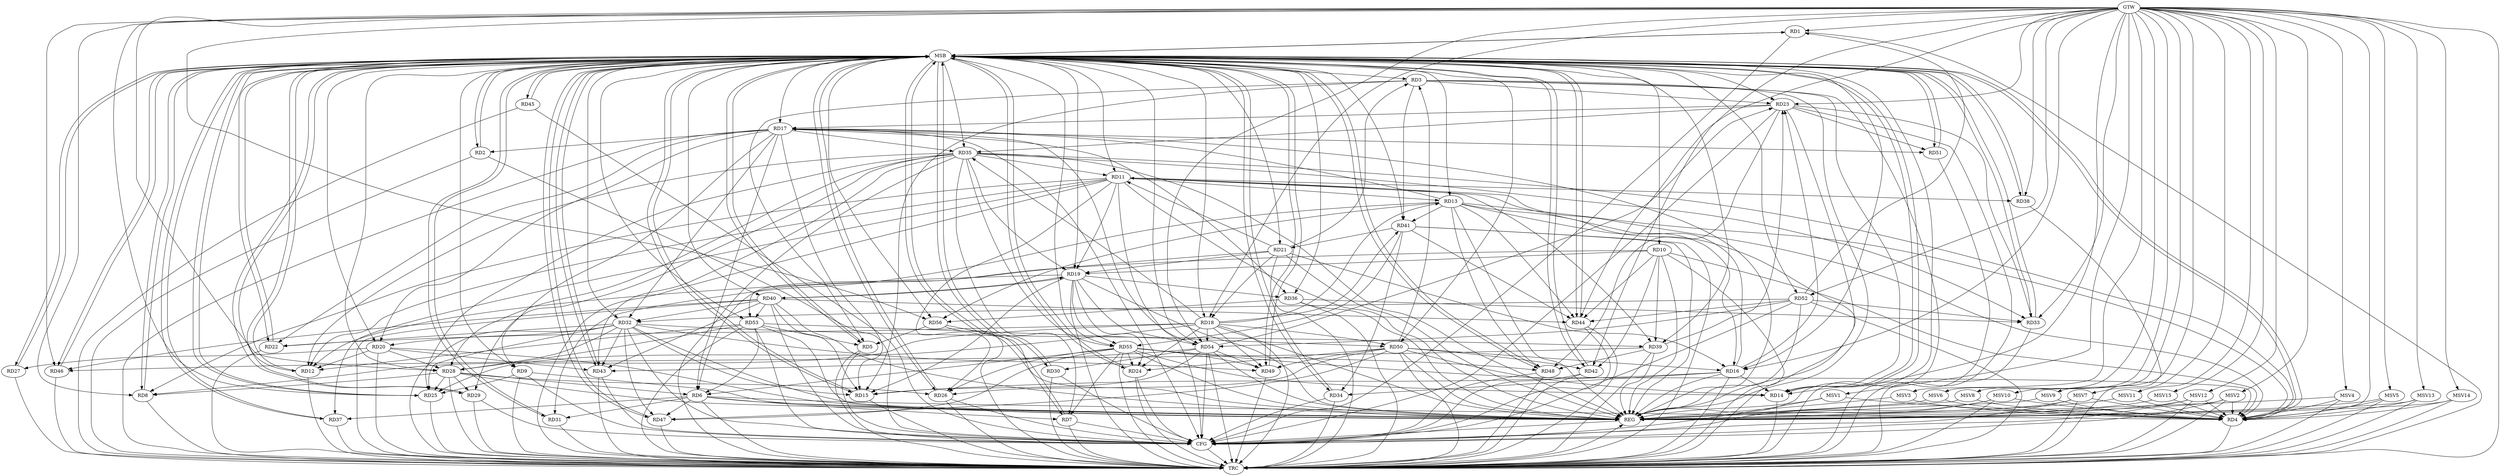 strict digraph G {
  RD1 [ label="RD1" ];
  RD2 [ label="RD2" ];
  RD3 [ label="RD3" ];
  RD4 [ label="RD4" ];
  RD5 [ label="RD5" ];
  RD6 [ label="RD6" ];
  RD7 [ label="RD7" ];
  RD8 [ label="RD8" ];
  RD9 [ label="RD9" ];
  RD10 [ label="RD10" ];
  RD11 [ label="RD11" ];
  RD12 [ label="RD12" ];
  RD13 [ label="RD13" ];
  RD14 [ label="RD14" ];
  RD15 [ label="RD15" ];
  RD16 [ label="RD16" ];
  RD17 [ label="RD17" ];
  RD18 [ label="RD18" ];
  RD19 [ label="RD19" ];
  RD20 [ label="RD20" ];
  RD21 [ label="RD21" ];
  RD22 [ label="RD22" ];
  RD23 [ label="RD23" ];
  RD24 [ label="RD24" ];
  RD25 [ label="RD25" ];
  RD26 [ label="RD26" ];
  RD27 [ label="RD27" ];
  RD28 [ label="RD28" ];
  RD29 [ label="RD29" ];
  RD30 [ label="RD30" ];
  RD31 [ label="RD31" ];
  RD32 [ label="RD32" ];
  RD33 [ label="RD33" ];
  RD34 [ label="RD34" ];
  RD35 [ label="RD35" ];
  RD36 [ label="RD36" ];
  RD37 [ label="RD37" ];
  RD38 [ label="RD38" ];
  RD39 [ label="RD39" ];
  RD40 [ label="RD40" ];
  RD41 [ label="RD41" ];
  RD42 [ label="RD42" ];
  RD43 [ label="RD43" ];
  RD44 [ label="RD44" ];
  RD45 [ label="RD45" ];
  RD46 [ label="RD46" ];
  RD47 [ label="RD47" ];
  RD48 [ label="RD48" ];
  RD49 [ label="RD49" ];
  RD50 [ label="RD50" ];
  RD51 [ label="RD51" ];
  RD52 [ label="RD52" ];
  RD53 [ label="RD53" ];
  RD54 [ label="RD54" ];
  RD55 [ label="RD55" ];
  RD56 [ label="RD56" ];
  GTW [ label="GTW" ];
  REG [ label="REG" ];
  MSB [ label="MSB" ];
  CFG [ label="CFG" ];
  TRC [ label="TRC" ];
  MSV1 [ label="MSV1" ];
  MSV2 [ label="MSV2" ];
  MSV3 [ label="MSV3" ];
  MSV4 [ label="MSV4" ];
  MSV5 [ label="MSV5" ];
  MSV6 [ label="MSV6" ];
  MSV7 [ label="MSV7" ];
  MSV8 [ label="MSV8" ];
  MSV9 [ label="MSV9" ];
  MSV10 [ label="MSV10" ];
  MSV11 [ label="MSV11" ];
  MSV12 [ label="MSV12" ];
  MSV13 [ label="MSV13" ];
  MSV14 [ label="MSV14" ];
  MSV15 [ label="MSV15" ];
  RD52 -> RD1;
  RD17 -> RD2;
  RD3 -> RD5;
  RD3 -> RD14;
  RD3 -> RD15;
  RD21 -> RD3;
  RD3 -> RD23;
  RD3 -> RD41;
  RD50 -> RD3;
  RD6 -> RD4;
  RD10 -> RD4;
  RD11 -> RD4;
  RD13 -> RD4;
  RD35 -> RD4;
  RD55 -> RD4;
  RD53 -> RD5;
  RD56 -> RD5;
  RD6 -> RD7;
  RD10 -> RD6;
  RD17 -> RD6;
  RD28 -> RD6;
  RD6 -> RD31;
  RD6 -> RD37;
  RD6 -> RD47;
  RD53 -> RD6;
  RD55 -> RD6;
  RD35 -> RD7;
  RD55 -> RD7;
  RD11 -> RD8;
  RD18 -> RD8;
  RD28 -> RD8;
  RD17 -> RD9;
  RD9 -> RD25;
  RD10 -> RD19;
  RD10 -> RD39;
  RD10 -> RD42;
  RD10 -> RD44;
  RD11 -> RD12;
  RD11 -> RD13;
  RD16 -> RD11;
  RD11 -> RD19;
  RD21 -> RD11;
  RD11 -> RD26;
  RD35 -> RD11;
  RD11 -> RD37;
  RD11 -> RD38;
  RD11 -> RD39;
  RD19 -> RD12;
  RD20 -> RD12;
  RD35 -> RD12;
  RD53 -> RD12;
  RD13 -> RD16;
  RD13 -> RD17;
  RD18 -> RD13;
  RD13 -> RD31;
  RD13 -> RD41;
  RD13 -> RD44;
  RD13 -> RD48;
  RD13 -> RD56;
  RD16 -> RD14;
  RD50 -> RD14;
  RD55 -> RD14;
  RD16 -> RD15;
  RD17 -> RD15;
  RD19 -> RD15;
  RD32 -> RD15;
  RD40 -> RD15;
  RD54 -> RD15;
  RD21 -> RD16;
  RD16 -> RD23;
  RD16 -> RD34;
  RD50 -> RD16;
  RD17 -> RD20;
  RD17 -> RD22;
  RD23 -> RD17;
  RD17 -> RD32;
  RD17 -> RD35;
  RD17 -> RD36;
  RD17 -> RD51;
  RD54 -> RD17;
  RD21 -> RD18;
  RD18 -> RD22;
  RD18 -> RD24;
  RD18 -> RD25;
  RD18 -> RD35;
  RD18 -> RD41;
  RD18 -> RD49;
  RD18 -> RD50;
  RD18 -> RD54;
  RD21 -> RD19;
  RD19 -> RD24;
  RD35 -> RD19;
  RD19 -> RD36;
  RD19 -> RD40;
  RD40 -> RD19;
  RD19 -> RD54;
  RD19 -> RD55;
  RD20 -> RD27;
  RD20 -> RD28;
  RD32 -> RD20;
  RD20 -> RD43;
  RD41 -> RD21;
  RD21 -> RD53;
  RD32 -> RD22;
  RD23 -> RD33;
  RD23 -> RD35;
  RD39 -> RD23;
  RD23 -> RD48;
  RD23 -> RD51;
  RD54 -> RD23;
  RD50 -> RD24;
  RD55 -> RD24;
  RD28 -> RD25;
  RD32 -> RD25;
  RD35 -> RD25;
  RD28 -> RD26;
  RD50 -> RD26;
  RD55 -> RD26;
  RD28 -> RD29;
  RD32 -> RD28;
  RD35 -> RD28;
  RD53 -> RD28;
  RD35 -> RD29;
  RD54 -> RD30;
  RD32 -> RD39;
  RD40 -> RD32;
  RD32 -> RD43;
  RD32 -> RD47;
  RD32 -> RD49;
  RD52 -> RD32;
  RD35 -> RD33;
  RD36 -> RD33;
  RD52 -> RD33;
  RD41 -> RD34;
  RD35 -> RD43;
  RD35 -> RD55;
  RD36 -> RD56;
  RD39 -> RD46;
  RD39 -> RD48;
  RD40 -> RD43;
  RD40 -> RD44;
  RD40 -> RD46;
  RD40 -> RD53;
  RD41 -> RD44;
  RD41 -> RD55;
  RD50 -> RD42;
  RD54 -> RD43;
  RD52 -> RD44;
  RD50 -> RD47;
  RD55 -> RD47;
  RD55 -> RD48;
  RD50 -> RD49;
  RD54 -> RD49;
  RD55 -> RD49;
  RD53 -> RD50;
  RD52 -> RD54;
  GTW -> RD44;
  GTW -> RD38;
  GTW -> RD42;
  GTW -> RD23;
  GTW -> RD18;
  GTW -> RD16;
  GTW -> RD28;
  GTW -> RD56;
  GTW -> RD52;
  GTW -> RD4;
  GTW -> RD8;
  GTW -> RD1;
  GTW -> RD33;
  GTW -> RD46;
  GTW -> RD14;
  GTW -> RD25;
  GTW -> RD54;
  RD3 -> REG;
  RD6 -> REG;
  RD9 -> REG;
  RD10 -> REG;
  RD11 -> REG;
  RD13 -> REG;
  RD16 -> REG;
  RD17 -> REG;
  RD18 -> REG;
  RD19 -> REG;
  RD20 -> REG;
  RD21 -> REG;
  RD23 -> REG;
  RD28 -> REG;
  RD32 -> REG;
  RD35 -> REG;
  RD36 -> REG;
  RD39 -> REG;
  RD40 -> REG;
  RD41 -> REG;
  RD50 -> REG;
  RD52 -> REG;
  RD53 -> REG;
  RD54 -> REG;
  RD55 -> REG;
  RD56 -> REG;
  RD1 -> MSB;
  MSB -> RD12;
  MSB -> RD14;
  MSB -> RD29;
  MSB -> RD42;
  MSB -> RD44;
  MSB -> REG;
  RD2 -> MSB;
  MSB -> RD4;
  MSB -> RD7;
  MSB -> RD13;
  MSB -> RD28;
  MSB -> RD33;
  MSB -> RD41;
  MSB -> RD47;
  RD4 -> MSB;
  MSB -> RD9;
  MSB -> RD16;
  MSB -> RD18;
  MSB -> RD51;
  MSB -> RD52;
  RD5 -> MSB;
  MSB -> RD1;
  MSB -> RD11;
  MSB -> RD30;
  RD7 -> MSB;
  MSB -> RD8;
  MSB -> RD24;
  RD8 -> MSB;
  MSB -> RD20;
  MSB -> RD36;
  MSB -> RD46;
  RD12 -> MSB;
  MSB -> RD15;
  MSB -> RD21;
  MSB -> RD23;
  MSB -> RD25;
  MSB -> RD34;
  RD14 -> MSB;
  MSB -> RD2;
  MSB -> RD10;
  RD15 -> MSB;
  MSB -> RD17;
  MSB -> RD26;
  MSB -> RD55;
  RD22 -> MSB;
  MSB -> RD3;
  MSB -> RD27;
  RD24 -> MSB;
  MSB -> RD31;
  RD25 -> MSB;
  MSB -> RD32;
  MSB -> RD39;
  MSB -> RD49;
  RD26 -> MSB;
  MSB -> RD45;
  MSB -> RD50;
  RD27 -> MSB;
  RD29 -> MSB;
  MSB -> RD5;
  MSB -> RD22;
  RD30 -> MSB;
  MSB -> RD35;
  MSB -> RD43;
  RD31 -> MSB;
  MSB -> RD53;
  MSB -> RD54;
  RD33 -> MSB;
  MSB -> RD37;
  RD34 -> MSB;
  MSB -> RD38;
  RD37 -> MSB;
  RD38 -> MSB;
  MSB -> RD48;
  MSB -> RD56;
  RD42 -> MSB;
  RD43 -> MSB;
  RD44 -> MSB;
  RD45 -> MSB;
  MSB -> RD19;
  RD46 -> MSB;
  RD47 -> MSB;
  RD48 -> MSB;
  MSB -> RD40;
  RD49 -> MSB;
  RD51 -> MSB;
  RD1 -> CFG;
  RD11 -> CFG;
  RD42 -> CFG;
  RD24 -> CFG;
  RD2 -> CFG;
  RD17 -> CFG;
  RD40 -> CFG;
  RD48 -> CFG;
  RD43 -> CFG;
  RD23 -> CFG;
  RD45 -> CFG;
  RD52 -> CFG;
  RD54 -> CFG;
  RD9 -> CFG;
  RD32 -> CFG;
  RD34 -> CFG;
  RD5 -> CFG;
  RD53 -> CFG;
  RD29 -> CFG;
  RD30 -> CFG;
  RD26 -> CFG;
  RD44 -> CFG;
  RD7 -> CFG;
  REG -> CFG;
  RD1 -> TRC;
  RD2 -> TRC;
  RD3 -> TRC;
  RD4 -> TRC;
  RD5 -> TRC;
  RD6 -> TRC;
  RD7 -> TRC;
  RD8 -> TRC;
  RD9 -> TRC;
  RD10 -> TRC;
  RD11 -> TRC;
  RD12 -> TRC;
  RD13 -> TRC;
  RD14 -> TRC;
  RD15 -> TRC;
  RD16 -> TRC;
  RD17 -> TRC;
  RD18 -> TRC;
  RD19 -> TRC;
  RD20 -> TRC;
  RD21 -> TRC;
  RD22 -> TRC;
  RD23 -> TRC;
  RD24 -> TRC;
  RD25 -> TRC;
  RD26 -> TRC;
  RD27 -> TRC;
  RD28 -> TRC;
  RD29 -> TRC;
  RD30 -> TRC;
  RD31 -> TRC;
  RD32 -> TRC;
  RD33 -> TRC;
  RD34 -> TRC;
  RD35 -> TRC;
  RD36 -> TRC;
  RD37 -> TRC;
  RD38 -> TRC;
  RD39 -> TRC;
  RD40 -> TRC;
  RD41 -> TRC;
  RD42 -> TRC;
  RD43 -> TRC;
  RD44 -> TRC;
  RD45 -> TRC;
  RD46 -> TRC;
  RD47 -> TRC;
  RD48 -> TRC;
  RD49 -> TRC;
  RD50 -> TRC;
  RD51 -> TRC;
  RD52 -> TRC;
  RD53 -> TRC;
  RD54 -> TRC;
  RD55 -> TRC;
  RD56 -> TRC;
  GTW -> TRC;
  CFG -> TRC;
  TRC -> REG;
  MSV1 -> RD4;
  MSV2 -> RD4;
  MSV3 -> RD4;
  MSV4 -> RD4;
  MSV5 -> RD4;
  GTW -> MSV1;
  MSV1 -> REG;
  MSV1 -> CFG;
  GTW -> MSV2;
  MSV2 -> REG;
  MSV2 -> TRC;
  MSV2 -> CFG;
  GTW -> MSV3;
  MSV3 -> REG;
  GTW -> MSV4;
  MSV4 -> REG;
  MSV4 -> TRC;
  GTW -> MSV5;
  MSV5 -> REG;
  MSV5 -> TRC;
  MSV6 -> RD4;
  MSV7 -> RD4;
  MSV8 -> RD4;
  GTW -> MSV6;
  MSV6 -> REG;
  GTW -> MSV7;
  MSV7 -> REG;
  MSV7 -> TRC;
  MSV7 -> CFG;
  GTW -> MSV8;
  MSV8 -> REG;
  MSV9 -> RD4;
  GTW -> MSV9;
  MSV9 -> REG;
  MSV10 -> RD4;
  MSV11 -> RD4;
  MSV12 -> RD4;
  GTW -> MSV10;
  MSV10 -> REG;
  MSV10 -> TRC;
  MSV10 -> CFG;
  GTW -> MSV11;
  MSV11 -> REG;
  GTW -> MSV12;
  MSV12 -> REG;
  MSV12 -> TRC;
  MSV12 -> CFG;
  MSV13 -> RD4;
  MSV14 -> RD4;
  MSV15 -> RD4;
  GTW -> MSV13;
  MSV13 -> REG;
  MSV13 -> TRC;
  GTW -> MSV14;
  MSV14 -> REG;
  MSV14 -> TRC;
  GTW -> MSV15;
  MSV15 -> REG;
}
